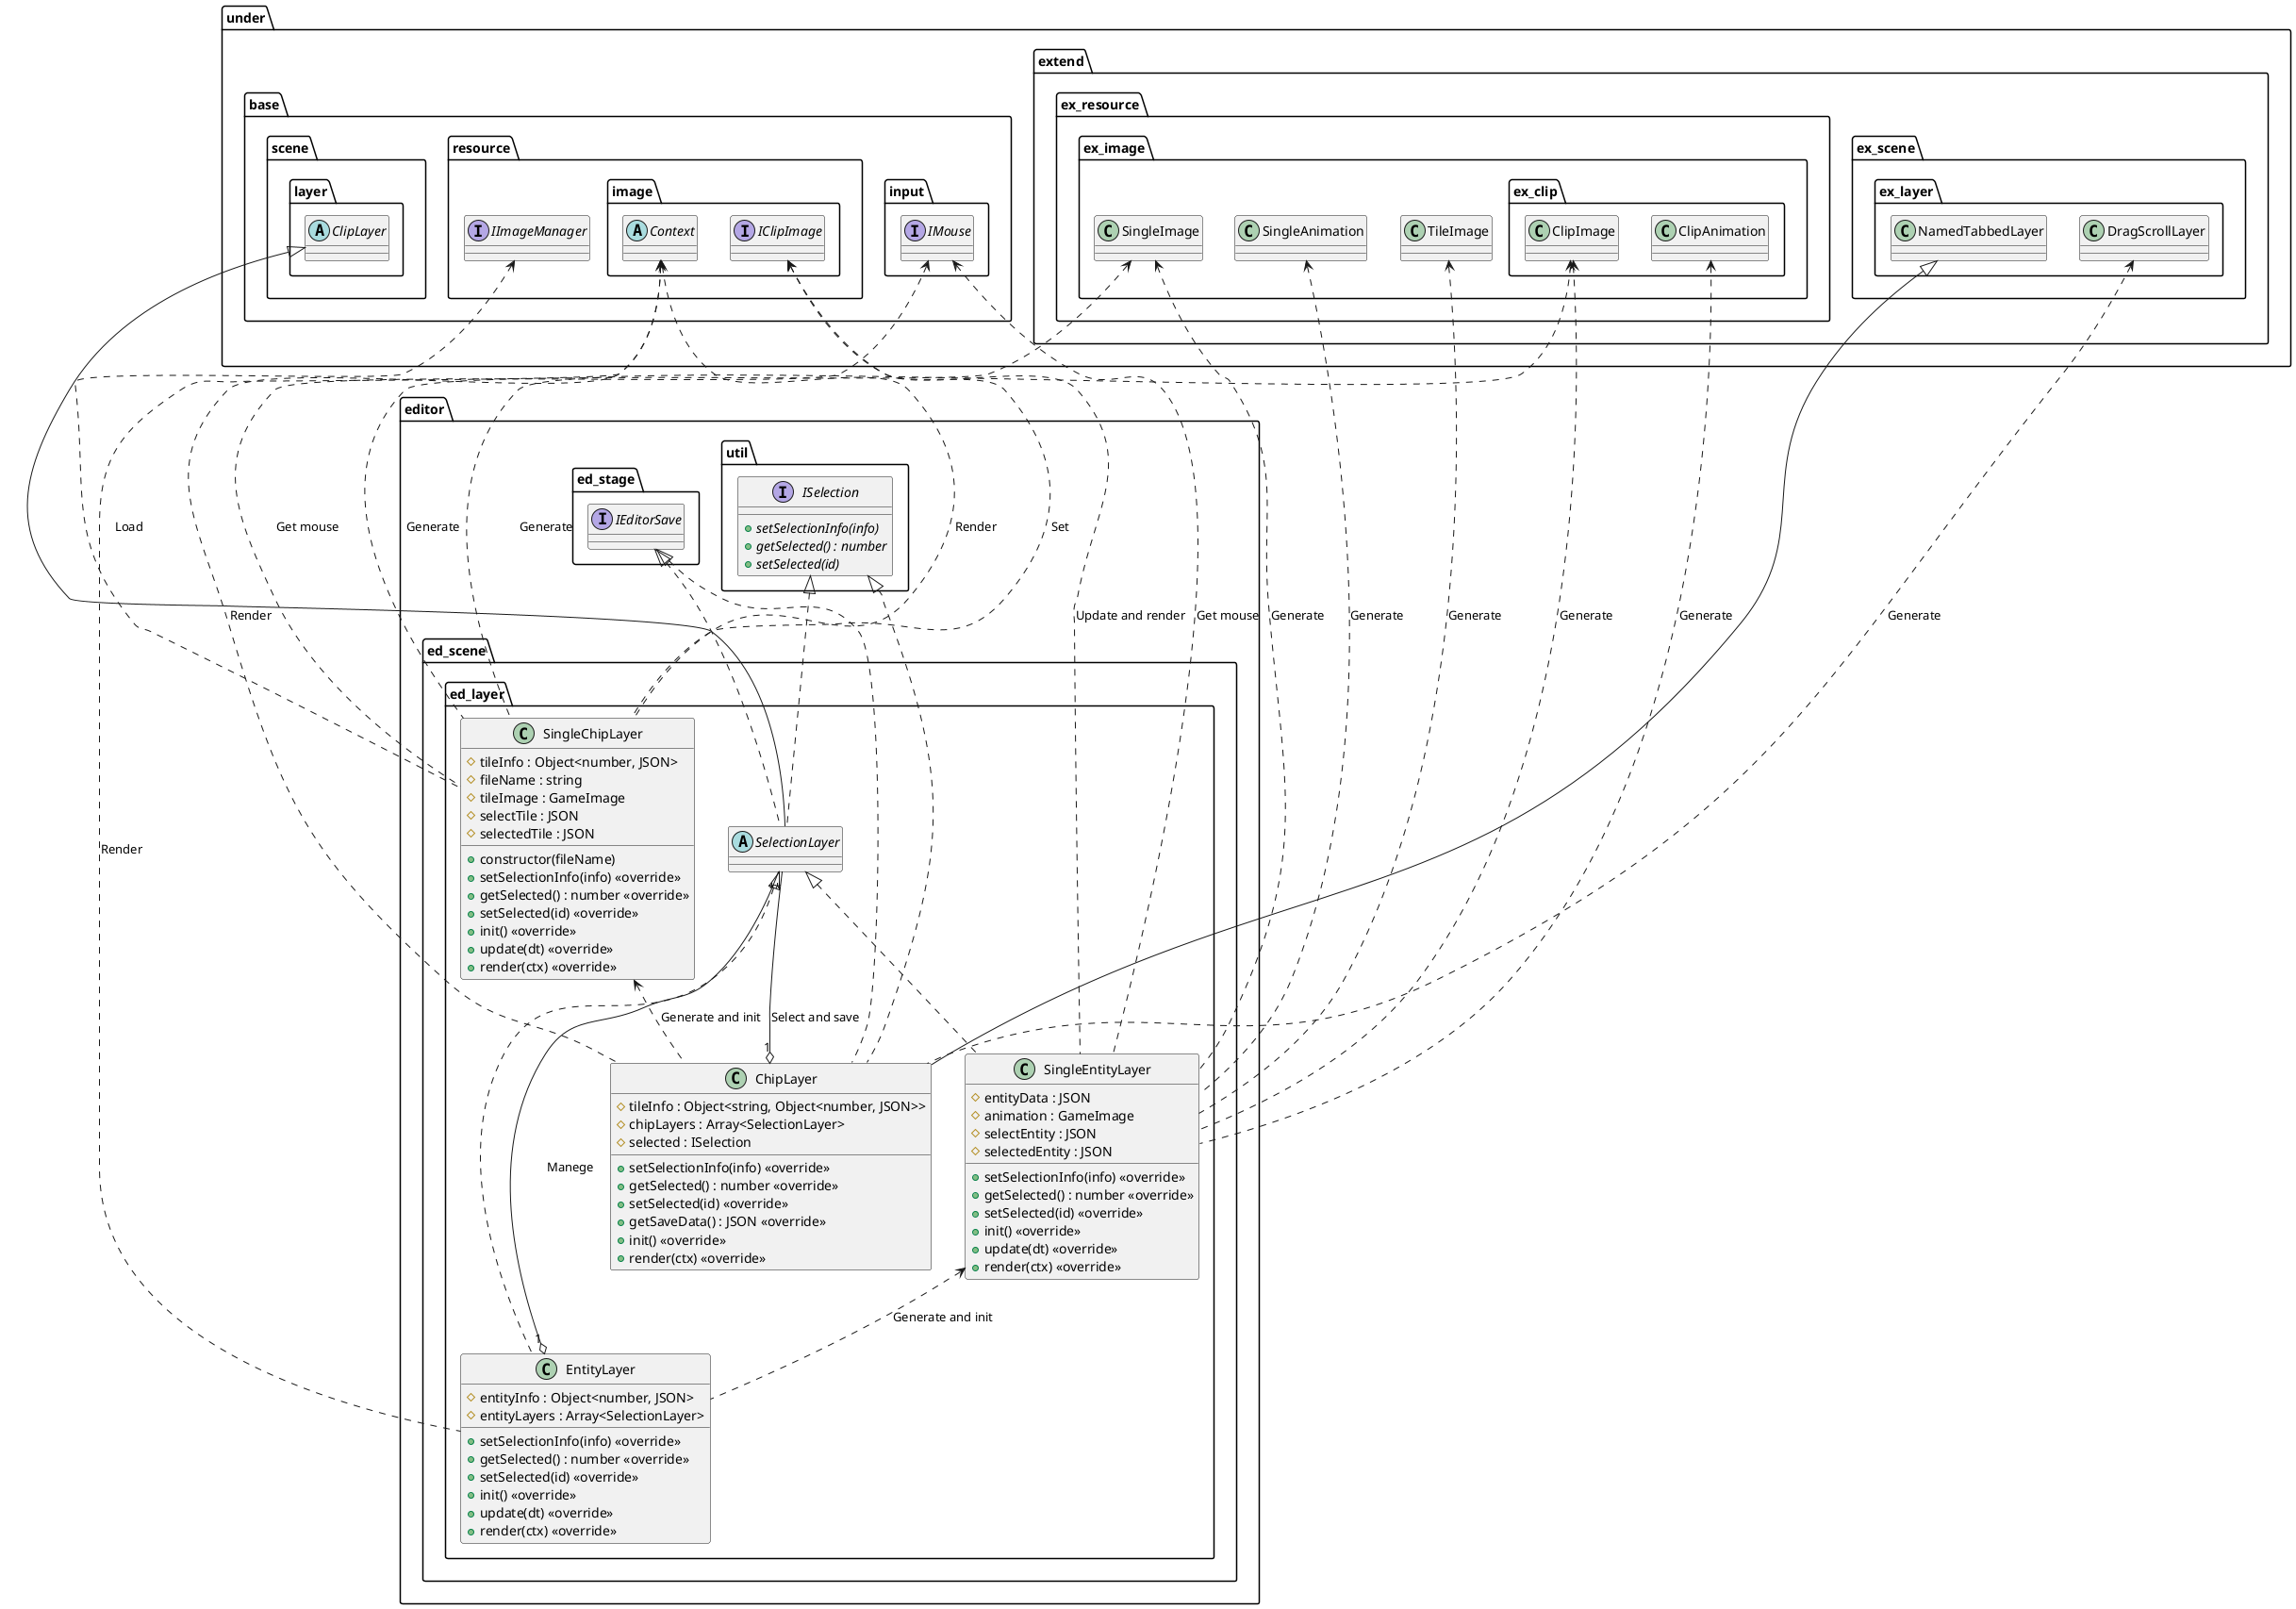 @startuml EditorSelection

package editor {
    package ed_scene {
        package ed_layer {
            abstract SelectionLayer
            class ChipLayer {
                #tileInfo : Object<string, Object<number, JSON>>
                #chipLayers : Array<SelectionLayer>
                #selected : ISelection
                +setSelectionInfo(info) <<override>>
                +getSelected() : number <<override>>
                +setSelected(id) <<override>>
                +getSaveData() : JSON <<override>>
                +init() <<override>>
                +render(ctx) <<override>>
            }
            class EntityLayer {
                #entityInfo : Object<number, JSON>
                #entityLayers : Array<SelectionLayer>
                +setSelectionInfo(info) <<override>>
                +getSelected() : number <<override>>
                +setSelected(id) <<override>>
                +init() <<override>>
                +update(dt) <<override>>
                +render(ctx) <<override>>
            }
            class SingleChipLayer {
                +constructor(fileName)
                #tileInfo : Object<number, JSON>
                #fileName : string
                #tileImage : GameImage
                #selectTile : JSON
                #selectedTile : JSON
                +setSelectionInfo(info) <<override>>
                +getSelected() : number <<override>>
                +setSelected(id) <<override>>
                +init() <<override>>
                +update(dt) <<override>>
                +render(ctx) <<override>>
            }
            class SingleEntityLayer {
                #entityData : JSON
                #animation : GameImage
                #selectEntity : JSON
                #selectedEntity : JSON
                +setSelectionInfo(info) <<override>>
                +getSelected() : number <<override>>
                +setSelected(id) <<override>>
                +init() <<override>>
                +update(dt) <<override>>
                +render(ctx) <<override>>
            }
        }
    }

    package util {
        interface ISelection {
            {abstract} +setSelectionInfo(info)
            {abstract} +getSelected() : number
            {abstract} +setSelected(id)
        }
    }
}

package under {
    package base {
        package input {
            interface IMouse
        }
        package resource {
            interface IImageManager
            package image {
                abstract Context
                interface IClipImage
            }
        }
        package scene {
            package layer {
                abstract ClipLayer
            }
        }
    }
    package extend {
        package ex_resource {
            package ex_image {
                package ex_clip {
                    class ClipImage
                    class ClipAnimation
                }
                class SingleImage
                class TileImage
                class SingleAnimation
            }
        }
        package ex_scene {
            package ex_layer {
                class DragScrollLayer
                class NamedTabbedLayer
            }
        }
    }
}

package editor {
    package ed_stage {
        interface IEditorSave
    }
}

SelectionLayer "*" --o "1" ChipLayer  : Select and save
SingleChipLayer <.. ChipLayer : Generate and init
DragScrollLayer <... ChipLayer : Generate
Context <... ChipLayer : Render

SelectionLayer "*" --o "1" EntityLayer  : Manege
SingleEntityLayer <.. EntityLayer : Generate and init
Context <... EntityLayer : Render

ClipImage <... SingleChipLayer : Generate
SingleImage <... SingleChipLayer : Generate
IClipImage <... SingleChipLayer : Set
IMouse <... SingleChipLayer : Get mouse
IImageManager <... SingleChipLayer : Load
Context <... SingleChipLayer : Render

ClipImage <... SingleEntityLayer : Generate
ClipAnimation <... SingleEntityLayer : Generate
SingleImage <... SingleEntityLayer : Generate
TileImage <... SingleEntityLayer : Generate
SingleAnimation <... SingleEntityLayer : Generate
IClipImage <... SingleEntityLayer : Update and render
IMouse <... SingleEntityLayer : Get mouse

ClipLayer <|-- SelectionLayer
ISelection <|.. SelectionLayer
IEditorSave <|.. SelectionLayer
NamedTabbedLayer <|-- ChipLayer
ISelection <|.. ChipLayer
IEditorSave <|.. ChipLayer
SelectionLayer <|.. EntityLayer
SelectionLayer <|.. SingleEntityLayer

@enduml
